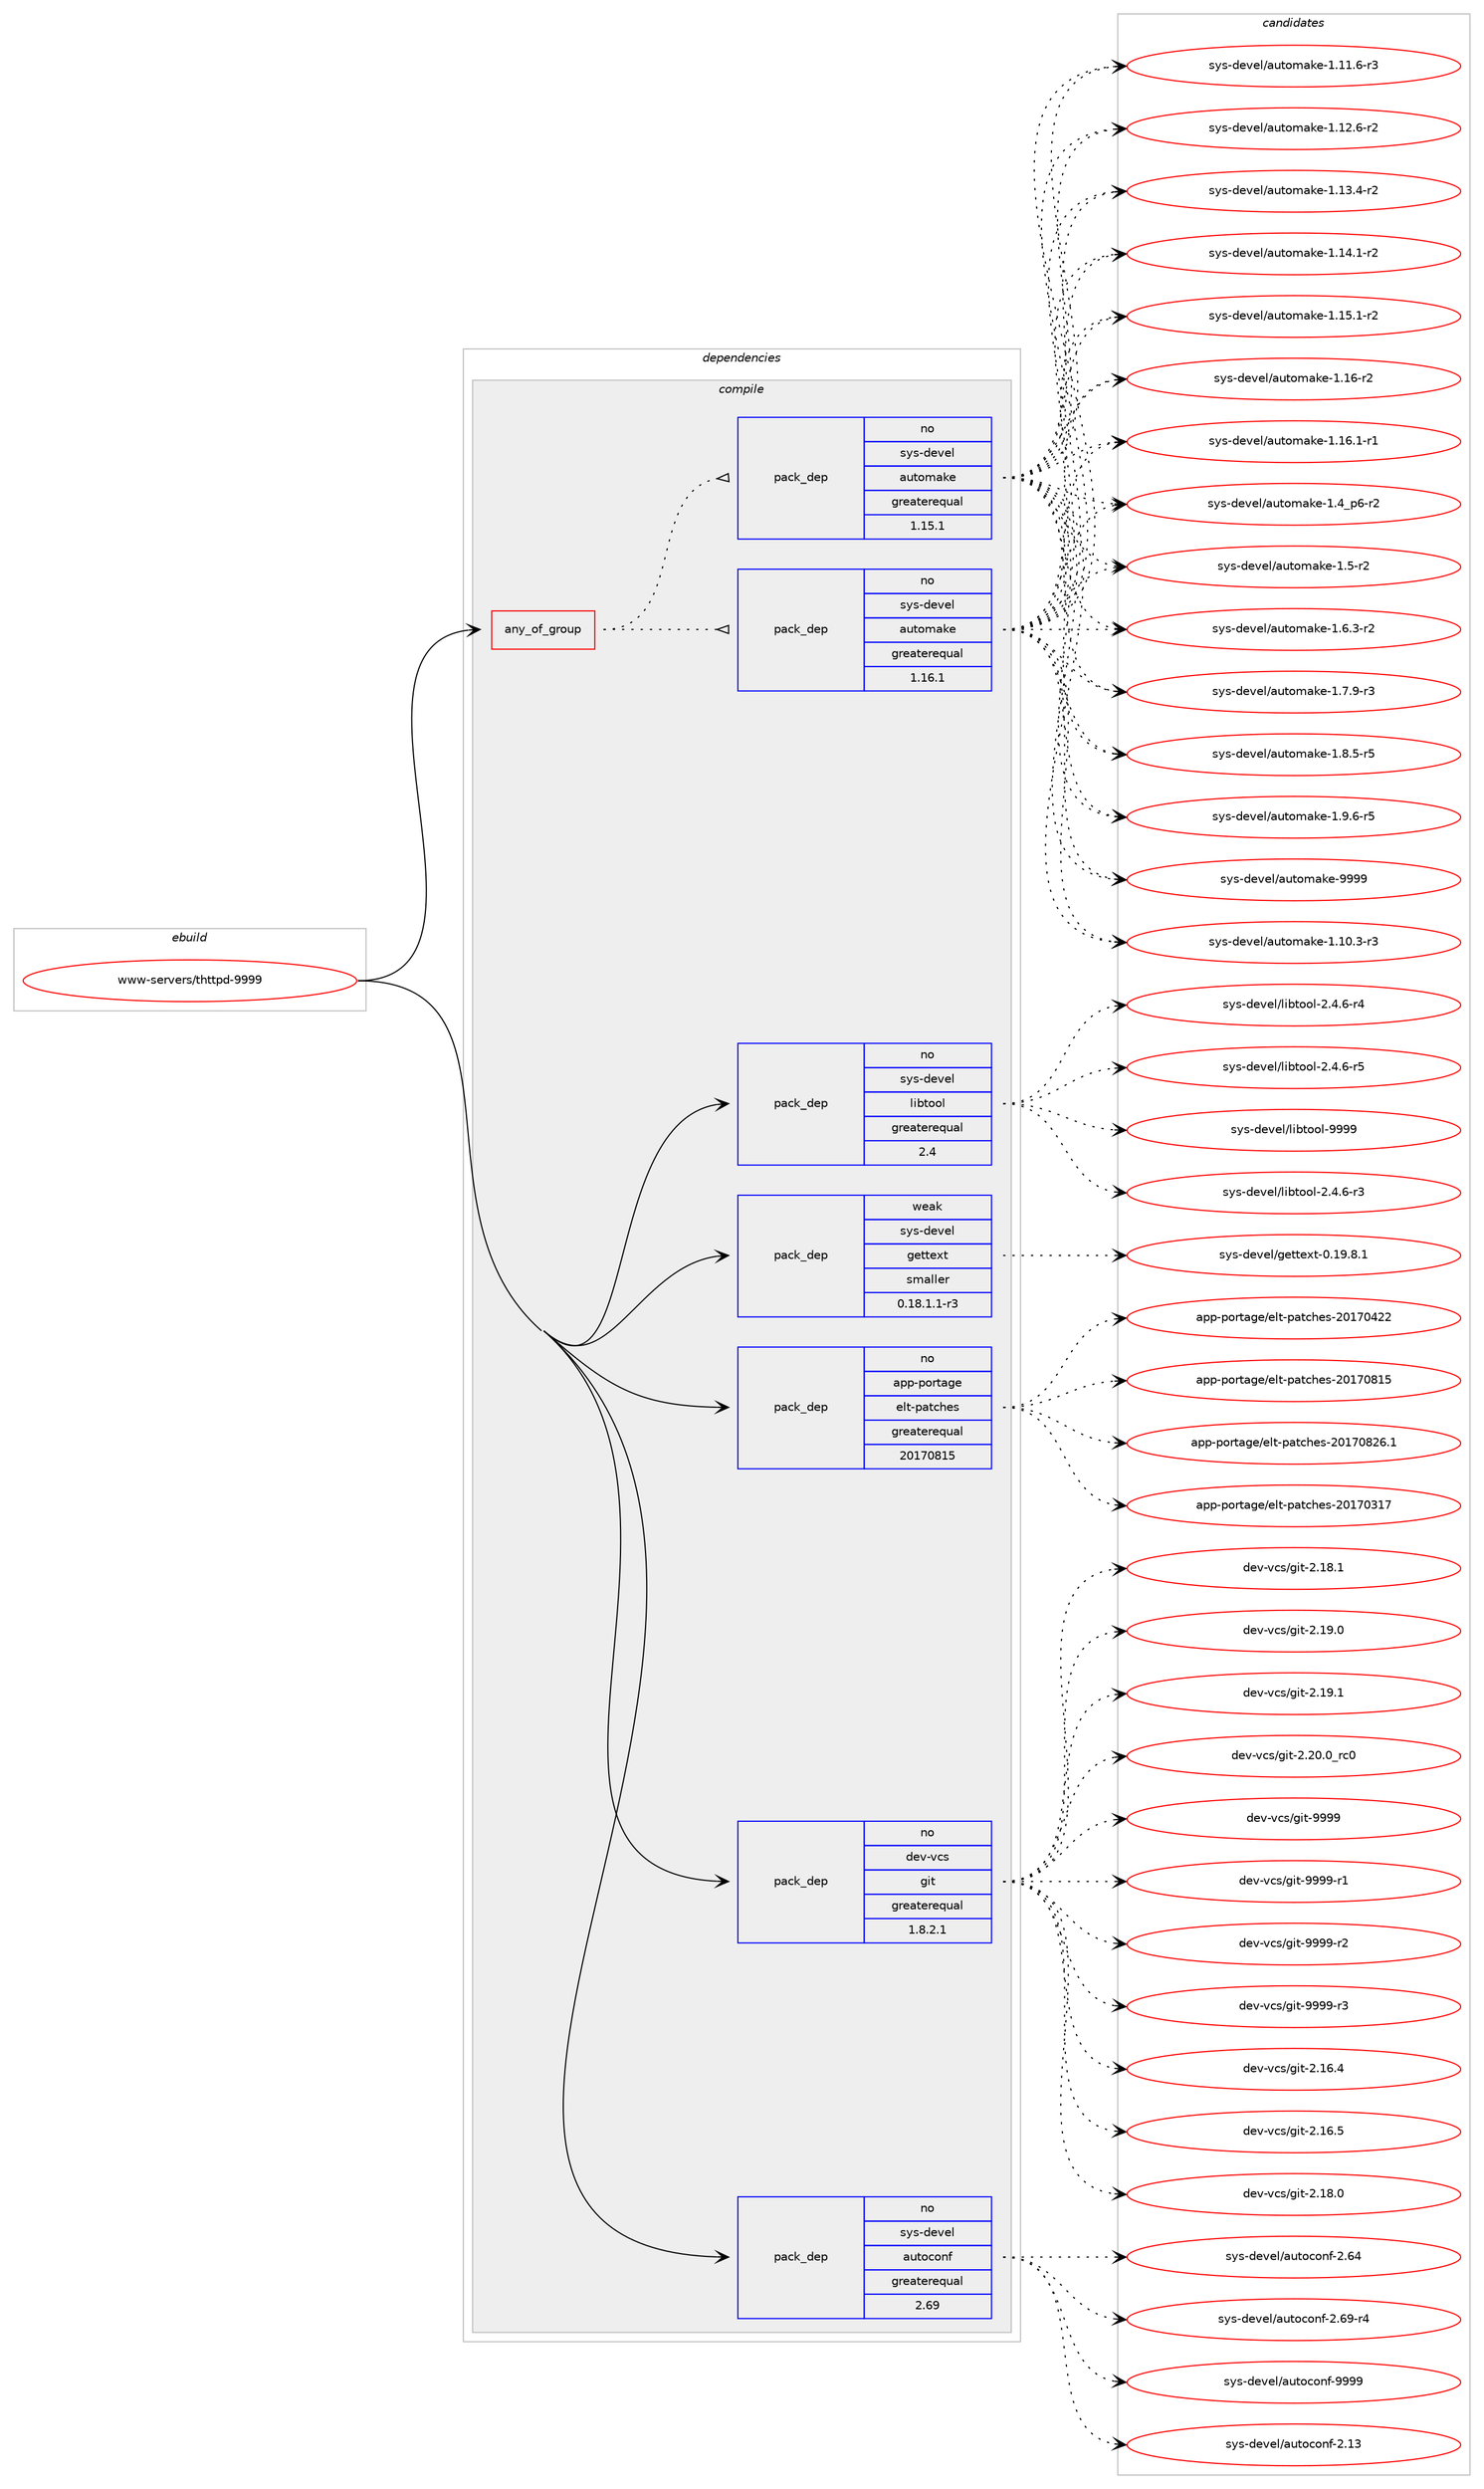 digraph prolog {

# *************
# Graph options
# *************

newrank=true;
concentrate=true;
compound=true;
graph [rankdir=LR,fontname=Helvetica,fontsize=10,ranksep=1.5];#, ranksep=2.5, nodesep=0.2];
edge  [arrowhead=vee];
node  [fontname=Helvetica,fontsize=10];

# **********
# The ebuild
# **********

subgraph cluster_leftcol {
color=gray;
rank=same;
label=<<i>ebuild</i>>;
id [label="www-servers/thttpd-9999", color=red, width=4, href="../www-servers/thttpd-9999.svg"];
}

# ****************
# The dependencies
# ****************

subgraph cluster_midcol {
color=gray;
label=<<i>dependencies</i>>;
subgraph cluster_compile {
fillcolor="#eeeeee";
style=filled;
label=<<i>compile</i>>;
subgraph any204 {
dependency8657 [label=<<TABLE BORDER="0" CELLBORDER="1" CELLSPACING="0" CELLPADDING="4"><TR><TD CELLPADDING="10">any_of_group</TD></TR></TABLE>>, shape=none, color=red];subgraph pack6880 {
dependency8658 [label=<<TABLE BORDER="0" CELLBORDER="1" CELLSPACING="0" CELLPADDING="4" WIDTH="220"><TR><TD ROWSPAN="6" CELLPADDING="30">pack_dep</TD></TR><TR><TD WIDTH="110">no</TD></TR><TR><TD>sys-devel</TD></TR><TR><TD>automake</TD></TR><TR><TD>greaterequal</TD></TR><TR><TD>1.16.1</TD></TR></TABLE>>, shape=none, color=blue];
}
dependency8657:e -> dependency8658:w [weight=20,style="dotted",arrowhead="oinv"];
subgraph pack6881 {
dependency8659 [label=<<TABLE BORDER="0" CELLBORDER="1" CELLSPACING="0" CELLPADDING="4" WIDTH="220"><TR><TD ROWSPAN="6" CELLPADDING="30">pack_dep</TD></TR><TR><TD WIDTH="110">no</TD></TR><TR><TD>sys-devel</TD></TR><TR><TD>automake</TD></TR><TR><TD>greaterequal</TD></TR><TR><TD>1.15.1</TD></TR></TABLE>>, shape=none, color=blue];
}
dependency8657:e -> dependency8659:w [weight=20,style="dotted",arrowhead="oinv"];
}
id:e -> dependency8657:w [weight=20,style="solid",arrowhead="vee"];
subgraph pack6882 {
dependency8660 [label=<<TABLE BORDER="0" CELLBORDER="1" CELLSPACING="0" CELLPADDING="4" WIDTH="220"><TR><TD ROWSPAN="6" CELLPADDING="30">pack_dep</TD></TR><TR><TD WIDTH="110">no</TD></TR><TR><TD>app-portage</TD></TR><TR><TD>elt-patches</TD></TR><TR><TD>greaterequal</TD></TR><TR><TD>20170815</TD></TR></TABLE>>, shape=none, color=blue];
}
id:e -> dependency8660:w [weight=20,style="solid",arrowhead="vee"];
subgraph pack6883 {
dependency8661 [label=<<TABLE BORDER="0" CELLBORDER="1" CELLSPACING="0" CELLPADDING="4" WIDTH="220"><TR><TD ROWSPAN="6" CELLPADDING="30">pack_dep</TD></TR><TR><TD WIDTH="110">no</TD></TR><TR><TD>dev-vcs</TD></TR><TR><TD>git</TD></TR><TR><TD>greaterequal</TD></TR><TR><TD>1.8.2.1</TD></TR></TABLE>>, shape=none, color=blue];
}
id:e -> dependency8661:w [weight=20,style="solid",arrowhead="vee"];
subgraph pack6884 {
dependency8662 [label=<<TABLE BORDER="0" CELLBORDER="1" CELLSPACING="0" CELLPADDING="4" WIDTH="220"><TR><TD ROWSPAN="6" CELLPADDING="30">pack_dep</TD></TR><TR><TD WIDTH="110">no</TD></TR><TR><TD>sys-devel</TD></TR><TR><TD>autoconf</TD></TR><TR><TD>greaterequal</TD></TR><TR><TD>2.69</TD></TR></TABLE>>, shape=none, color=blue];
}
id:e -> dependency8662:w [weight=20,style="solid",arrowhead="vee"];
subgraph pack6885 {
dependency8663 [label=<<TABLE BORDER="0" CELLBORDER="1" CELLSPACING="0" CELLPADDING="4" WIDTH="220"><TR><TD ROWSPAN="6" CELLPADDING="30">pack_dep</TD></TR><TR><TD WIDTH="110">no</TD></TR><TR><TD>sys-devel</TD></TR><TR><TD>libtool</TD></TR><TR><TD>greaterequal</TD></TR><TR><TD>2.4</TD></TR></TABLE>>, shape=none, color=blue];
}
id:e -> dependency8663:w [weight=20,style="solid",arrowhead="vee"];
subgraph pack6886 {
dependency8664 [label=<<TABLE BORDER="0" CELLBORDER="1" CELLSPACING="0" CELLPADDING="4" WIDTH="220"><TR><TD ROWSPAN="6" CELLPADDING="30">pack_dep</TD></TR><TR><TD WIDTH="110">weak</TD></TR><TR><TD>sys-devel</TD></TR><TR><TD>gettext</TD></TR><TR><TD>smaller</TD></TR><TR><TD>0.18.1.1-r3</TD></TR></TABLE>>, shape=none, color=blue];
}
id:e -> dependency8664:w [weight=20,style="solid",arrowhead="vee"];
}
subgraph cluster_compileandrun {
fillcolor="#eeeeee";
style=filled;
label=<<i>compile and run</i>>;
}
subgraph cluster_run {
fillcolor="#eeeeee";
style=filled;
label=<<i>run</i>>;
}
}

# **************
# The candidates
# **************

subgraph cluster_choices {
rank=same;
color=gray;
label=<<i>candidates</i>>;

subgraph choice6880 {
color=black;
nodesep=1;
choice11512111545100101118101108479711711611110997107101454946494846514511451 [label="sys-devel/automake-1.10.3-r3", color=red, width=4,href="../sys-devel/automake-1.10.3-r3.svg"];
choice11512111545100101118101108479711711611110997107101454946494946544511451 [label="sys-devel/automake-1.11.6-r3", color=red, width=4,href="../sys-devel/automake-1.11.6-r3.svg"];
choice11512111545100101118101108479711711611110997107101454946495046544511450 [label="sys-devel/automake-1.12.6-r2", color=red, width=4,href="../sys-devel/automake-1.12.6-r2.svg"];
choice11512111545100101118101108479711711611110997107101454946495146524511450 [label="sys-devel/automake-1.13.4-r2", color=red, width=4,href="../sys-devel/automake-1.13.4-r2.svg"];
choice11512111545100101118101108479711711611110997107101454946495246494511450 [label="sys-devel/automake-1.14.1-r2", color=red, width=4,href="../sys-devel/automake-1.14.1-r2.svg"];
choice11512111545100101118101108479711711611110997107101454946495346494511450 [label="sys-devel/automake-1.15.1-r2", color=red, width=4,href="../sys-devel/automake-1.15.1-r2.svg"];
choice1151211154510010111810110847971171161111099710710145494649544511450 [label="sys-devel/automake-1.16-r2", color=red, width=4,href="../sys-devel/automake-1.16-r2.svg"];
choice11512111545100101118101108479711711611110997107101454946495446494511449 [label="sys-devel/automake-1.16.1-r1", color=red, width=4,href="../sys-devel/automake-1.16.1-r1.svg"];
choice115121115451001011181011084797117116111109971071014549465295112544511450 [label="sys-devel/automake-1.4_p6-r2", color=red, width=4,href="../sys-devel/automake-1.4_p6-r2.svg"];
choice11512111545100101118101108479711711611110997107101454946534511450 [label="sys-devel/automake-1.5-r2", color=red, width=4,href="../sys-devel/automake-1.5-r2.svg"];
choice115121115451001011181011084797117116111109971071014549465446514511450 [label="sys-devel/automake-1.6.3-r2", color=red, width=4,href="../sys-devel/automake-1.6.3-r2.svg"];
choice115121115451001011181011084797117116111109971071014549465546574511451 [label="sys-devel/automake-1.7.9-r3", color=red, width=4,href="../sys-devel/automake-1.7.9-r3.svg"];
choice115121115451001011181011084797117116111109971071014549465646534511453 [label="sys-devel/automake-1.8.5-r5", color=red, width=4,href="../sys-devel/automake-1.8.5-r5.svg"];
choice115121115451001011181011084797117116111109971071014549465746544511453 [label="sys-devel/automake-1.9.6-r5", color=red, width=4,href="../sys-devel/automake-1.9.6-r5.svg"];
choice115121115451001011181011084797117116111109971071014557575757 [label="sys-devel/automake-9999", color=red, width=4,href="../sys-devel/automake-9999.svg"];
dependency8658:e -> choice11512111545100101118101108479711711611110997107101454946494846514511451:w [style=dotted,weight="100"];
dependency8658:e -> choice11512111545100101118101108479711711611110997107101454946494946544511451:w [style=dotted,weight="100"];
dependency8658:e -> choice11512111545100101118101108479711711611110997107101454946495046544511450:w [style=dotted,weight="100"];
dependency8658:e -> choice11512111545100101118101108479711711611110997107101454946495146524511450:w [style=dotted,weight="100"];
dependency8658:e -> choice11512111545100101118101108479711711611110997107101454946495246494511450:w [style=dotted,weight="100"];
dependency8658:e -> choice11512111545100101118101108479711711611110997107101454946495346494511450:w [style=dotted,weight="100"];
dependency8658:e -> choice1151211154510010111810110847971171161111099710710145494649544511450:w [style=dotted,weight="100"];
dependency8658:e -> choice11512111545100101118101108479711711611110997107101454946495446494511449:w [style=dotted,weight="100"];
dependency8658:e -> choice115121115451001011181011084797117116111109971071014549465295112544511450:w [style=dotted,weight="100"];
dependency8658:e -> choice11512111545100101118101108479711711611110997107101454946534511450:w [style=dotted,weight="100"];
dependency8658:e -> choice115121115451001011181011084797117116111109971071014549465446514511450:w [style=dotted,weight="100"];
dependency8658:e -> choice115121115451001011181011084797117116111109971071014549465546574511451:w [style=dotted,weight="100"];
dependency8658:e -> choice115121115451001011181011084797117116111109971071014549465646534511453:w [style=dotted,weight="100"];
dependency8658:e -> choice115121115451001011181011084797117116111109971071014549465746544511453:w [style=dotted,weight="100"];
dependency8658:e -> choice115121115451001011181011084797117116111109971071014557575757:w [style=dotted,weight="100"];
}
subgraph choice6881 {
color=black;
nodesep=1;
choice11512111545100101118101108479711711611110997107101454946494846514511451 [label="sys-devel/automake-1.10.3-r3", color=red, width=4,href="../sys-devel/automake-1.10.3-r3.svg"];
choice11512111545100101118101108479711711611110997107101454946494946544511451 [label="sys-devel/automake-1.11.6-r3", color=red, width=4,href="../sys-devel/automake-1.11.6-r3.svg"];
choice11512111545100101118101108479711711611110997107101454946495046544511450 [label="sys-devel/automake-1.12.6-r2", color=red, width=4,href="../sys-devel/automake-1.12.6-r2.svg"];
choice11512111545100101118101108479711711611110997107101454946495146524511450 [label="sys-devel/automake-1.13.4-r2", color=red, width=4,href="../sys-devel/automake-1.13.4-r2.svg"];
choice11512111545100101118101108479711711611110997107101454946495246494511450 [label="sys-devel/automake-1.14.1-r2", color=red, width=4,href="../sys-devel/automake-1.14.1-r2.svg"];
choice11512111545100101118101108479711711611110997107101454946495346494511450 [label="sys-devel/automake-1.15.1-r2", color=red, width=4,href="../sys-devel/automake-1.15.1-r2.svg"];
choice1151211154510010111810110847971171161111099710710145494649544511450 [label="sys-devel/automake-1.16-r2", color=red, width=4,href="../sys-devel/automake-1.16-r2.svg"];
choice11512111545100101118101108479711711611110997107101454946495446494511449 [label="sys-devel/automake-1.16.1-r1", color=red, width=4,href="../sys-devel/automake-1.16.1-r1.svg"];
choice115121115451001011181011084797117116111109971071014549465295112544511450 [label="sys-devel/automake-1.4_p6-r2", color=red, width=4,href="../sys-devel/automake-1.4_p6-r2.svg"];
choice11512111545100101118101108479711711611110997107101454946534511450 [label="sys-devel/automake-1.5-r2", color=red, width=4,href="../sys-devel/automake-1.5-r2.svg"];
choice115121115451001011181011084797117116111109971071014549465446514511450 [label="sys-devel/automake-1.6.3-r2", color=red, width=4,href="../sys-devel/automake-1.6.3-r2.svg"];
choice115121115451001011181011084797117116111109971071014549465546574511451 [label="sys-devel/automake-1.7.9-r3", color=red, width=4,href="../sys-devel/automake-1.7.9-r3.svg"];
choice115121115451001011181011084797117116111109971071014549465646534511453 [label="sys-devel/automake-1.8.5-r5", color=red, width=4,href="../sys-devel/automake-1.8.5-r5.svg"];
choice115121115451001011181011084797117116111109971071014549465746544511453 [label="sys-devel/automake-1.9.6-r5", color=red, width=4,href="../sys-devel/automake-1.9.6-r5.svg"];
choice115121115451001011181011084797117116111109971071014557575757 [label="sys-devel/automake-9999", color=red, width=4,href="../sys-devel/automake-9999.svg"];
dependency8659:e -> choice11512111545100101118101108479711711611110997107101454946494846514511451:w [style=dotted,weight="100"];
dependency8659:e -> choice11512111545100101118101108479711711611110997107101454946494946544511451:w [style=dotted,weight="100"];
dependency8659:e -> choice11512111545100101118101108479711711611110997107101454946495046544511450:w [style=dotted,weight="100"];
dependency8659:e -> choice11512111545100101118101108479711711611110997107101454946495146524511450:w [style=dotted,weight="100"];
dependency8659:e -> choice11512111545100101118101108479711711611110997107101454946495246494511450:w [style=dotted,weight="100"];
dependency8659:e -> choice11512111545100101118101108479711711611110997107101454946495346494511450:w [style=dotted,weight="100"];
dependency8659:e -> choice1151211154510010111810110847971171161111099710710145494649544511450:w [style=dotted,weight="100"];
dependency8659:e -> choice11512111545100101118101108479711711611110997107101454946495446494511449:w [style=dotted,weight="100"];
dependency8659:e -> choice115121115451001011181011084797117116111109971071014549465295112544511450:w [style=dotted,weight="100"];
dependency8659:e -> choice11512111545100101118101108479711711611110997107101454946534511450:w [style=dotted,weight="100"];
dependency8659:e -> choice115121115451001011181011084797117116111109971071014549465446514511450:w [style=dotted,weight="100"];
dependency8659:e -> choice115121115451001011181011084797117116111109971071014549465546574511451:w [style=dotted,weight="100"];
dependency8659:e -> choice115121115451001011181011084797117116111109971071014549465646534511453:w [style=dotted,weight="100"];
dependency8659:e -> choice115121115451001011181011084797117116111109971071014549465746544511453:w [style=dotted,weight="100"];
dependency8659:e -> choice115121115451001011181011084797117116111109971071014557575757:w [style=dotted,weight="100"];
}
subgraph choice6882 {
color=black;
nodesep=1;
choice97112112451121111141169710310147101108116451129711699104101115455048495548514955 [label="app-portage/elt-patches-20170317", color=red, width=4,href="../app-portage/elt-patches-20170317.svg"];
choice97112112451121111141169710310147101108116451129711699104101115455048495548525050 [label="app-portage/elt-patches-20170422", color=red, width=4,href="../app-portage/elt-patches-20170422.svg"];
choice97112112451121111141169710310147101108116451129711699104101115455048495548564953 [label="app-portage/elt-patches-20170815", color=red, width=4,href="../app-portage/elt-patches-20170815.svg"];
choice971121124511211111411697103101471011081164511297116991041011154550484955485650544649 [label="app-portage/elt-patches-20170826.1", color=red, width=4,href="../app-portage/elt-patches-20170826.1.svg"];
dependency8660:e -> choice97112112451121111141169710310147101108116451129711699104101115455048495548514955:w [style=dotted,weight="100"];
dependency8660:e -> choice97112112451121111141169710310147101108116451129711699104101115455048495548525050:w [style=dotted,weight="100"];
dependency8660:e -> choice97112112451121111141169710310147101108116451129711699104101115455048495548564953:w [style=dotted,weight="100"];
dependency8660:e -> choice971121124511211111411697103101471011081164511297116991041011154550484955485650544649:w [style=dotted,weight="100"];
}
subgraph choice6883 {
color=black;
nodesep=1;
choice10010111845118991154710310511645504649544652 [label="dev-vcs/git-2.16.4", color=red, width=4,href="../dev-vcs/git-2.16.4.svg"];
choice10010111845118991154710310511645504649544653 [label="dev-vcs/git-2.16.5", color=red, width=4,href="../dev-vcs/git-2.16.5.svg"];
choice10010111845118991154710310511645504649564648 [label="dev-vcs/git-2.18.0", color=red, width=4,href="../dev-vcs/git-2.18.0.svg"];
choice10010111845118991154710310511645504649564649 [label="dev-vcs/git-2.18.1", color=red, width=4,href="../dev-vcs/git-2.18.1.svg"];
choice10010111845118991154710310511645504649574648 [label="dev-vcs/git-2.19.0", color=red, width=4,href="../dev-vcs/git-2.19.0.svg"];
choice10010111845118991154710310511645504649574649 [label="dev-vcs/git-2.19.1", color=red, width=4,href="../dev-vcs/git-2.19.1.svg"];
choice10010111845118991154710310511645504650484648951149948 [label="dev-vcs/git-2.20.0_rc0", color=red, width=4,href="../dev-vcs/git-2.20.0_rc0.svg"];
choice1001011184511899115471031051164557575757 [label="dev-vcs/git-9999", color=red, width=4,href="../dev-vcs/git-9999.svg"];
choice10010111845118991154710310511645575757574511449 [label="dev-vcs/git-9999-r1", color=red, width=4,href="../dev-vcs/git-9999-r1.svg"];
choice10010111845118991154710310511645575757574511450 [label="dev-vcs/git-9999-r2", color=red, width=4,href="../dev-vcs/git-9999-r2.svg"];
choice10010111845118991154710310511645575757574511451 [label="dev-vcs/git-9999-r3", color=red, width=4,href="../dev-vcs/git-9999-r3.svg"];
dependency8661:e -> choice10010111845118991154710310511645504649544652:w [style=dotted,weight="100"];
dependency8661:e -> choice10010111845118991154710310511645504649544653:w [style=dotted,weight="100"];
dependency8661:e -> choice10010111845118991154710310511645504649564648:w [style=dotted,weight="100"];
dependency8661:e -> choice10010111845118991154710310511645504649564649:w [style=dotted,weight="100"];
dependency8661:e -> choice10010111845118991154710310511645504649574648:w [style=dotted,weight="100"];
dependency8661:e -> choice10010111845118991154710310511645504649574649:w [style=dotted,weight="100"];
dependency8661:e -> choice10010111845118991154710310511645504650484648951149948:w [style=dotted,weight="100"];
dependency8661:e -> choice1001011184511899115471031051164557575757:w [style=dotted,weight="100"];
dependency8661:e -> choice10010111845118991154710310511645575757574511449:w [style=dotted,weight="100"];
dependency8661:e -> choice10010111845118991154710310511645575757574511450:w [style=dotted,weight="100"];
dependency8661:e -> choice10010111845118991154710310511645575757574511451:w [style=dotted,weight="100"];
}
subgraph choice6884 {
color=black;
nodesep=1;
choice115121115451001011181011084797117116111991111101024550464951 [label="sys-devel/autoconf-2.13", color=red, width=4,href="../sys-devel/autoconf-2.13.svg"];
choice115121115451001011181011084797117116111991111101024550465452 [label="sys-devel/autoconf-2.64", color=red, width=4,href="../sys-devel/autoconf-2.64.svg"];
choice1151211154510010111810110847971171161119911111010245504654574511452 [label="sys-devel/autoconf-2.69-r4", color=red, width=4,href="../sys-devel/autoconf-2.69-r4.svg"];
choice115121115451001011181011084797117116111991111101024557575757 [label="sys-devel/autoconf-9999", color=red, width=4,href="../sys-devel/autoconf-9999.svg"];
dependency8662:e -> choice115121115451001011181011084797117116111991111101024550464951:w [style=dotted,weight="100"];
dependency8662:e -> choice115121115451001011181011084797117116111991111101024550465452:w [style=dotted,weight="100"];
dependency8662:e -> choice1151211154510010111810110847971171161119911111010245504654574511452:w [style=dotted,weight="100"];
dependency8662:e -> choice115121115451001011181011084797117116111991111101024557575757:w [style=dotted,weight="100"];
}
subgraph choice6885 {
color=black;
nodesep=1;
choice1151211154510010111810110847108105981161111111084550465246544511451 [label="sys-devel/libtool-2.4.6-r3", color=red, width=4,href="../sys-devel/libtool-2.4.6-r3.svg"];
choice1151211154510010111810110847108105981161111111084550465246544511452 [label="sys-devel/libtool-2.4.6-r4", color=red, width=4,href="../sys-devel/libtool-2.4.6-r4.svg"];
choice1151211154510010111810110847108105981161111111084550465246544511453 [label="sys-devel/libtool-2.4.6-r5", color=red, width=4,href="../sys-devel/libtool-2.4.6-r5.svg"];
choice1151211154510010111810110847108105981161111111084557575757 [label="sys-devel/libtool-9999", color=red, width=4,href="../sys-devel/libtool-9999.svg"];
dependency8663:e -> choice1151211154510010111810110847108105981161111111084550465246544511451:w [style=dotted,weight="100"];
dependency8663:e -> choice1151211154510010111810110847108105981161111111084550465246544511452:w [style=dotted,weight="100"];
dependency8663:e -> choice1151211154510010111810110847108105981161111111084550465246544511453:w [style=dotted,weight="100"];
dependency8663:e -> choice1151211154510010111810110847108105981161111111084557575757:w [style=dotted,weight="100"];
}
subgraph choice6886 {
color=black;
nodesep=1;
choice1151211154510010111810110847103101116116101120116454846495746564649 [label="sys-devel/gettext-0.19.8.1", color=red, width=4,href="../sys-devel/gettext-0.19.8.1.svg"];
dependency8664:e -> choice1151211154510010111810110847103101116116101120116454846495746564649:w [style=dotted,weight="100"];
}
}

}
